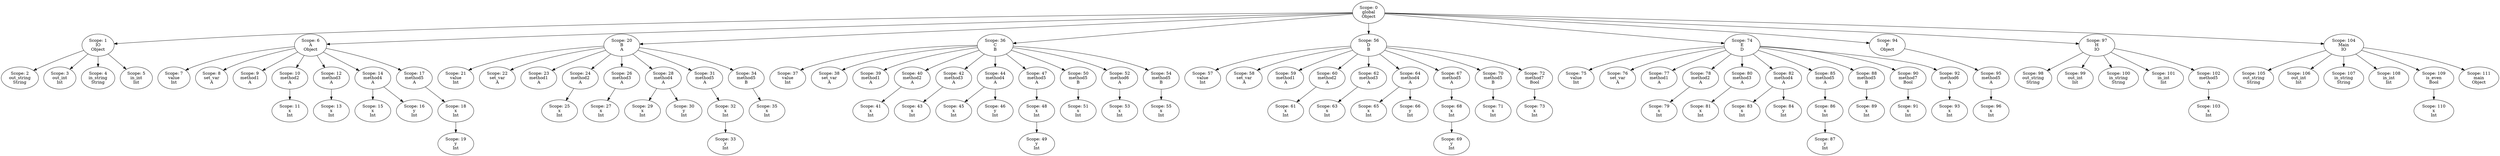 // SYMBOL TABLE
digraph {
	0 [label="Scope: 0
global
Object"]
	0 -> 1
	1 [label="Scope: 1
IO
Object"]
	1 -> 2
	2 [label="Scope: 2
out_string
String"]
	1 -> 3
	3 [label="Scope: 3
out_int
Int"]
	1 -> 4
	4 [label="Scope: 4
in_string
String"]
	1 -> 5
	5 [label="Scope: 5
in_int
Int"]
	0 -> 6
	6 [label="Scope: 6
A
Object"]
	6 -> 7
	7 [label="Scope: 7
value
Int"]
	6 -> 8
	8 [label="Scope: 8
set_var
A"]
	6 -> 9
	9 [label="Scope: 9
method1
A"]
	6 -> 10
	10 [label="Scope: 10
method2
A"]
	10 -> 11
	11 [label="Scope: 11
x
Int"]
	6 -> 12
	12 [label="Scope: 12
method3
A"]
	12 -> 13
	13 [label="Scope: 13
x
Int"]
	6 -> 14
	14 [label="Scope: 14
method4
A"]
	14 -> 15
	15 [label="Scope: 15
x
Int"]
	14 -> 16
	16 [label="Scope: 16
y
Int"]
	6 -> 17
	17 [label="Scope: 17
method5
A"]
	17 -> 18
	18 [label="Scope: 18
x
Int"]
	18 -> 19
	19 [label="Scope: 19
y
Int"]
	0 -> 20
	20 [label="Scope: 20
B
A"]
	20 -> 21
	21 [label="Scope: 21
value
Int"]
	20 -> 22
	22 [label="Scope: 22
set_var
A"]
	20 -> 23
	23 [label="Scope: 23
method1
A"]
	20 -> 24
	24 [label="Scope: 24
method2
A"]
	24 -> 25
	25 [label="Scope: 25
x
Int"]
	20 -> 26
	26 [label="Scope: 26
method3
A"]
	26 -> 27
	27 [label="Scope: 27
x
Int"]
	20 -> 28
	28 [label="Scope: 28
method4
A"]
	28 -> 29
	29 [label="Scope: 29
x
Int"]
	28 -> 30
	30 [label="Scope: 30
y
Int"]
	20 -> 31
	31 [label="Scope: 31
method5
A"]
	31 -> 32
	32 [label="Scope: 32
x
Int"]
	32 -> 33
	33 [label="Scope: 33
y
Int"]
	20 -> 34
	34 [label="Scope: 34
method5
B"]
	34 -> 35
	35 [label="Scope: 35
x
Int"]
	0 -> 36
	36 [label="Scope: 36
C
B"]
	36 -> 37
	37 [label="Scope: 37
value
Int"]
	36 -> 38
	38 [label="Scope: 38
set_var
A"]
	36 -> 39
	39 [label="Scope: 39
method1
A"]
	36 -> 40
	40 [label="Scope: 40
method2
A"]
	40 -> 41
	41 [label="Scope: 41
x
Int"]
	36 -> 42
	42 [label="Scope: 42
method3
A"]
	42 -> 43
	43 [label="Scope: 43
x
Int"]
	36 -> 44
	44 [label="Scope: 44
method4
A"]
	44 -> 45
	45 [label="Scope: 45
x
Int"]
	44 -> 46
	46 [label="Scope: 46
y
Int"]
	36 -> 47
	47 [label="Scope: 47
method5
A"]
	47 -> 48
	48 [label="Scope: 48
x
Int"]
	48 -> 49
	49 [label="Scope: 49
y
Int"]
	36 -> 50
	50 [label="Scope: 50
method5
B"]
	50 -> 51
	51 [label="Scope: 51
x
Int"]
	36 -> 52
	52 [label="Scope: 52
method6
A"]
	52 -> 53
	53 [label="Scope: 53
x
Int"]
	36 -> 54
	54 [label="Scope: 54
method5
B"]
	54 -> 55
	55 [label="Scope: 55
x
Int"]
	0 -> 56
	56 [label="Scope: 56
D
B"]
	56 -> 57
	57 [label="Scope: 57
value
Int"]
	56 -> 58
	58 [label="Scope: 58
set_var
A"]
	56 -> 59
	59 [label="Scope: 59
method1
A"]
	56 -> 60
	60 [label="Scope: 60
method2
A"]
	60 -> 61
	61 [label="Scope: 61
x
Int"]
	56 -> 62
	62 [label="Scope: 62
method3
A"]
	62 -> 63
	63 [label="Scope: 63
x
Int"]
	56 -> 64
	64 [label="Scope: 64
method4
A"]
	64 -> 65
	65 [label="Scope: 65
x
Int"]
	64 -> 66
	66 [label="Scope: 66
y
Int"]
	56 -> 67
	67 [label="Scope: 67
method5
A"]
	67 -> 68
	68 [label="Scope: 68
x
Int"]
	68 -> 69
	69 [label="Scope: 69
y
Int"]
	56 -> 70
	70 [label="Scope: 70
method5
B"]
	70 -> 71
	71 [label="Scope: 71
x
Int"]
	56 -> 72
	72 [label="Scope: 72
method7
Bool"]
	72 -> 73
	73 [label="Scope: 73
x
Int"]
	0 -> 74
	74 [label="Scope: 74
E
D"]
	74 -> 75
	75 [label="Scope: 75
value
Int"]
	74 -> 76
	76 [label="Scope: 76
set_var
A"]
	74 -> 77
	77 [label="Scope: 77
method1
A"]
	74 -> 78
	78 [label="Scope: 78
method2
A"]
	78 -> 79
	79 [label="Scope: 79
x
Int"]
	74 -> 80
	80 [label="Scope: 80
method3
A"]
	80 -> 81
	81 [label="Scope: 81
x
Int"]
	74 -> 82
	82 [label="Scope: 82
method4
A"]
	82 -> 83
	83 [label="Scope: 83
x
Int"]
	82 -> 84
	84 [label="Scope: 84
y
Int"]
	74 -> 85
	85 [label="Scope: 85
method5
A"]
	85 -> 86
	86 [label="Scope: 86
x
Int"]
	86 -> 87
	87 [label="Scope: 87
y
Int"]
	74 -> 88
	88 [label="Scope: 88
method5
B"]
	88 -> 89
	89 [label="Scope: 89
x
Int"]
	74 -> 90
	90 [label="Scope: 90
method7
Bool"]
	90 -> 91
	91 [label="Scope: 91
x
Int"]
	74 -> 92
	92 [label="Scope: 92
method6
A"]
	92 -> 93
	93 [label="Scope: 93
x
Int"]
	0 -> 94
	94 [label="Scope: 94
F
Object"]
	94 -> 95
	95 [label="Scope: 95
method5
A"]
	95 -> 96
	96 [label="Scope: 96
x
Int"]
	0 -> 97
	97 [label="Scope: 97
H
IO"]
	97 -> 98
	98 [label="Scope: 98
out_string
String"]
	97 -> 99
	99 [label="Scope: 99
out_int
Int"]
	97 -> 100
	100 [label="Scope: 100
in_string
String"]
	97 -> 101
	101 [label="Scope: 101
in_int
Int"]
	97 -> 102
	102 [label="Scope: 102
method5
A"]
	102 -> 103
	103 [label="Scope: 103
x
Int"]
	0 -> 104
	104 [label="Scope: 104
Main
IO"]
	104 -> 105
	105 [label="Scope: 105
out_string
String"]
	104 -> 106
	106 [label="Scope: 106
out_int
Int"]
	104 -> 107
	107 [label="Scope: 107
in_string
String"]
	104 -> 108
	108 [label="Scope: 108
in_int
Int"]
	104 -> 109
	109 [label="Scope: 109
is_even
Bool"]
	109 -> 110
	110 [label="Scope: 110
x
Int"]
	104 -> 111
	111 [label="Scope: 111
main
Object"]
}
